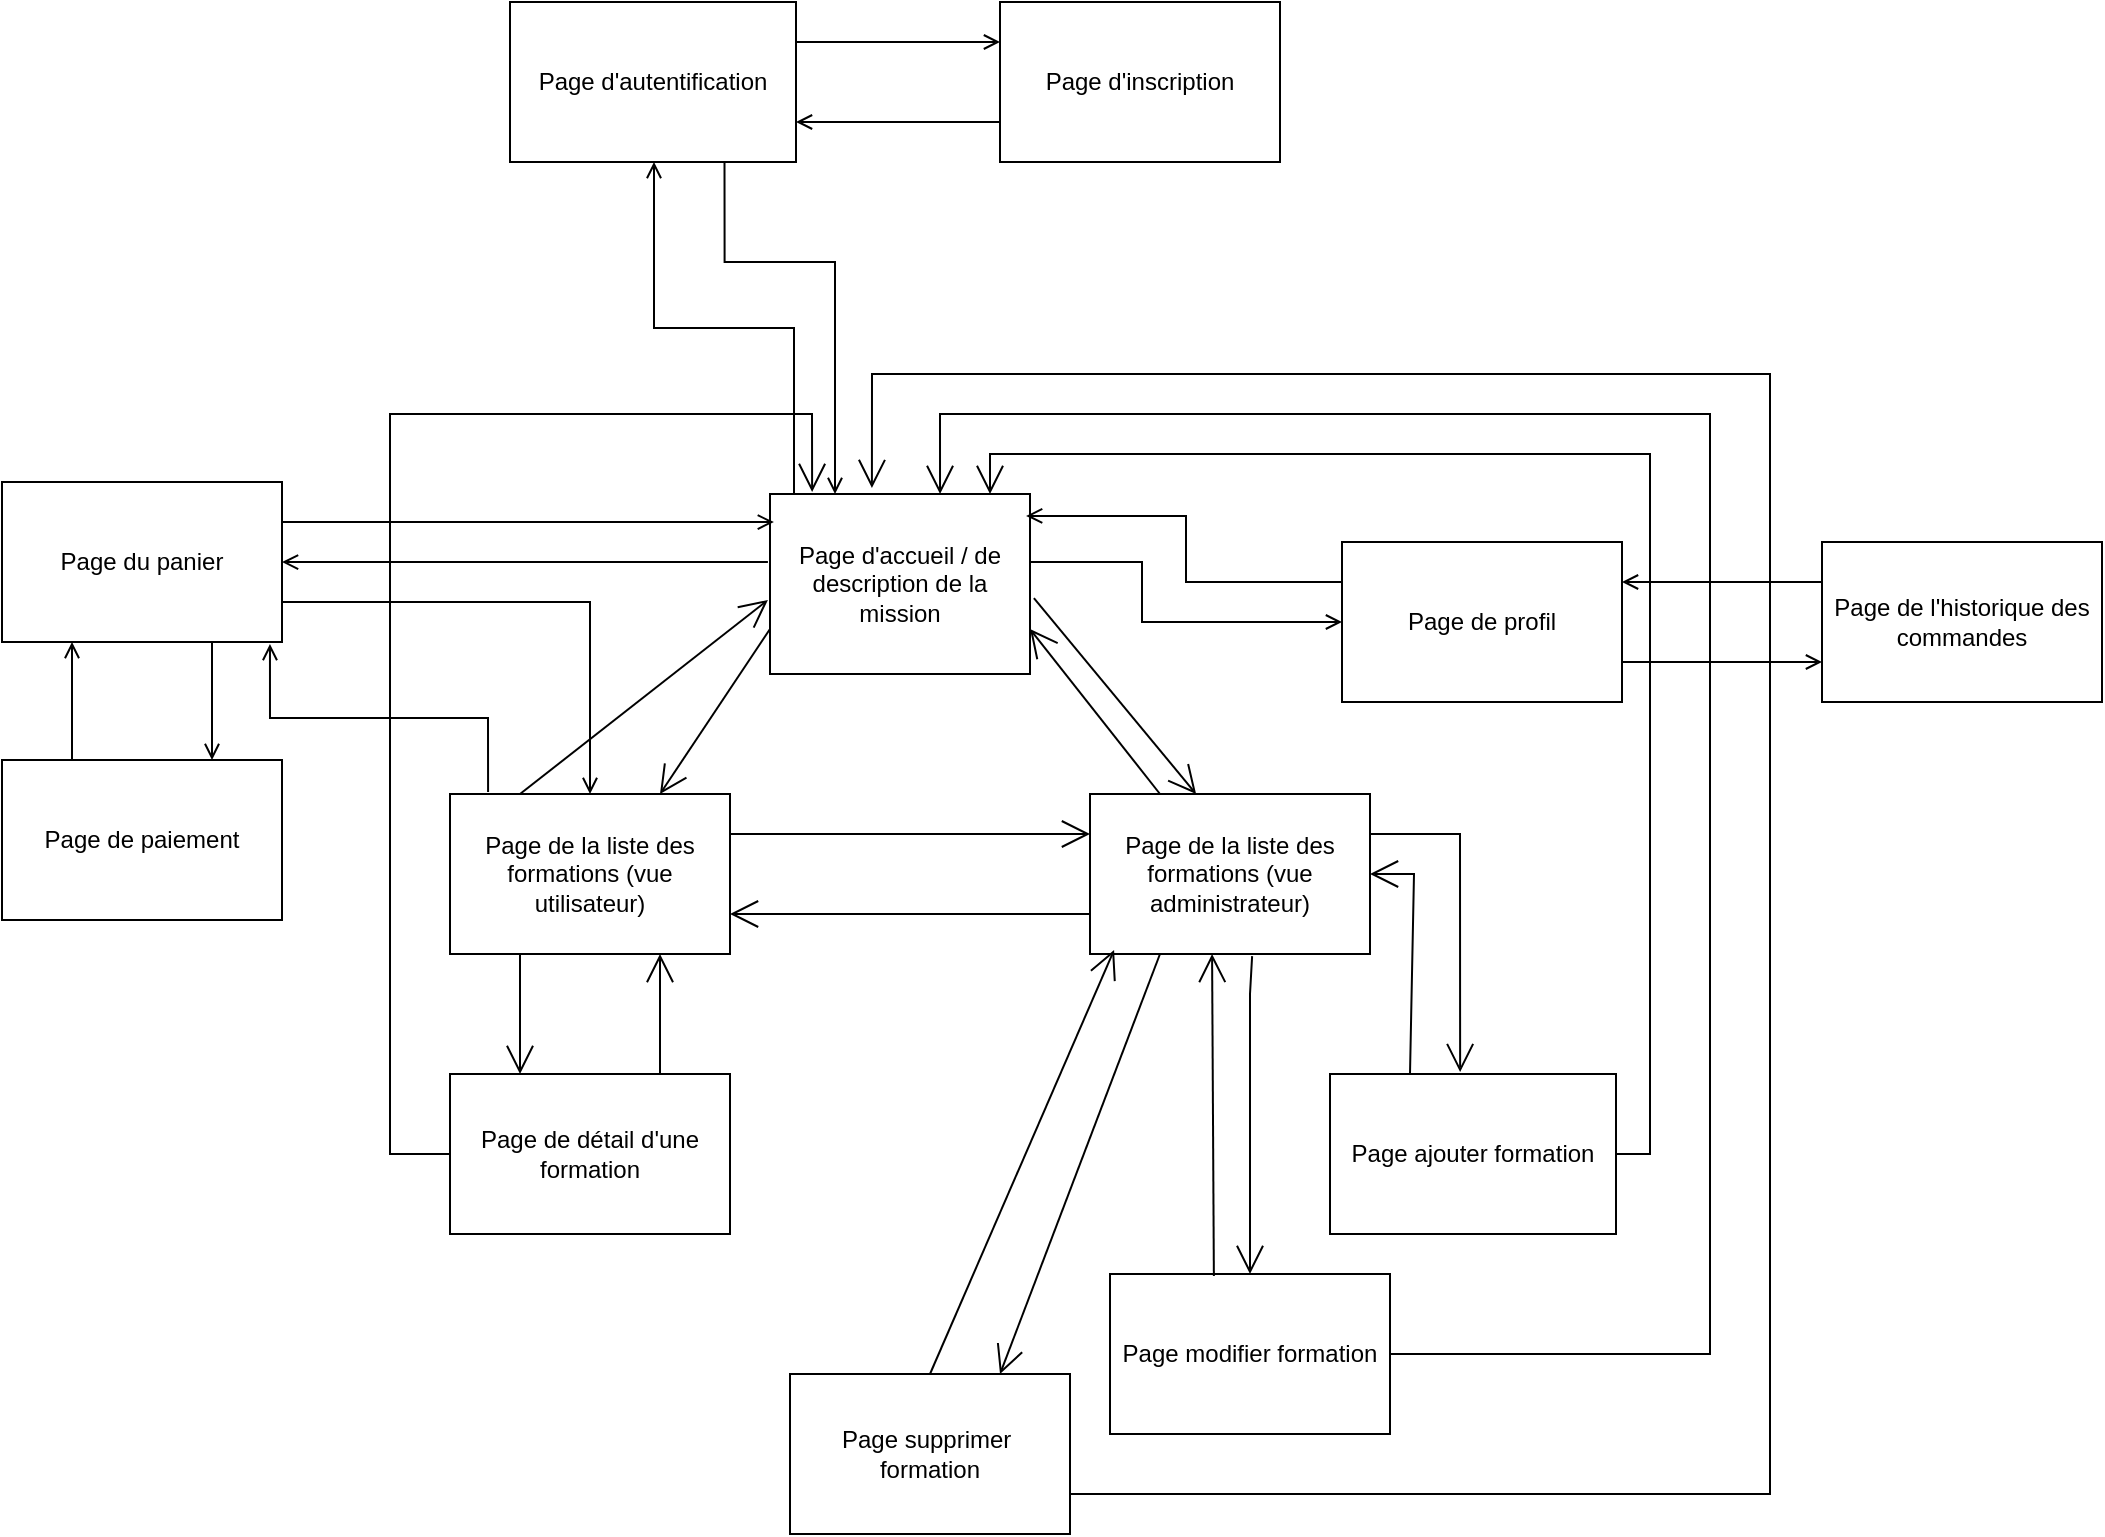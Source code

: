 <mxfile version="22.0.4" type="device">
  <diagram name="Page-1" id="wJ_tYUZF0zeBkKufBWIY">
    <mxGraphModel dx="584" dy="-322" grid="1" gridSize="10" guides="1" tooltips="1" connect="1" arrows="1" fold="1" page="1" pageScale="1" pageWidth="850" pageHeight="1100" math="0" shadow="0">
      <root>
        <mxCell id="0" />
        <mxCell id="1" parent="0" />
        <mxCell id="63dwXI5s0MUpZuePv3ob-26" style="edgeStyle=orthogonalEdgeStyle;rounded=0;orthogonalLoop=1;jettySize=auto;html=1;exitX=0;exitY=0;exitDx=0;exitDy=0;endArrow=open;endFill=0;" parent="1" source="63dwXI5s0MUpZuePv3ob-27" target="63dwXI5s0MUpZuePv3ob-64" edge="1">
          <mxGeometry relative="1" as="geometry">
            <Array as="points">
              <mxPoint x="1286" y="1776" />
              <mxPoint x="1286" y="1693" />
              <mxPoint x="1216" y="1693" />
            </Array>
          </mxGeometry>
        </mxCell>
        <mxCell id="63dwXI5s0MUpZuePv3ob-66" style="edgeStyle=orthogonalEdgeStyle;rounded=0;orthogonalLoop=1;jettySize=auto;html=1;exitX=-0.008;exitY=0.378;exitDx=0;exitDy=0;exitPerimeter=0;endArrow=open;endFill=0;" parent="1" source="63dwXI5s0MUpZuePv3ob-27" target="63dwXI5s0MUpZuePv3ob-57" edge="1">
          <mxGeometry relative="1" as="geometry" />
        </mxCell>
        <mxCell id="63dwXI5s0MUpZuePv3ob-72" style="edgeStyle=orthogonalEdgeStyle;rounded=0;orthogonalLoop=1;jettySize=auto;html=1;exitX=1;exitY=0.5;exitDx=0;exitDy=0;entryX=0;entryY=0.5;entryDx=0;entryDy=0;endArrow=open;endFill=0;" parent="1" source="63dwXI5s0MUpZuePv3ob-27" target="63dwXI5s0MUpZuePv3ob-59" edge="1">
          <mxGeometry relative="1" as="geometry">
            <Array as="points">
              <mxPoint x="1404" y="1810" />
              <mxPoint x="1460" y="1810" />
              <mxPoint x="1460" y="1840" />
            </Array>
          </mxGeometry>
        </mxCell>
        <mxCell id="63dwXI5s0MUpZuePv3ob-27" value="Page d&#39;accueil / de description de la mission" style="html=1;whiteSpace=wrap;" parent="1" vertex="1">
          <mxGeometry x="1274" y="1776" width="130" height="90" as="geometry" />
        </mxCell>
        <mxCell id="63dwXI5s0MUpZuePv3ob-28" value="Page de la liste des formations (vue utilisateur)" style="html=1;whiteSpace=wrap;" parent="1" vertex="1">
          <mxGeometry x="1114" y="1926" width="140" height="80" as="geometry" />
        </mxCell>
        <mxCell id="63dwXI5s0MUpZuePv3ob-29" value="Page de détail d&#39;une formation" style="html=1;whiteSpace=wrap;" parent="1" vertex="1">
          <mxGeometry x="1114" y="2066" width="140" height="80" as="geometry" />
        </mxCell>
        <mxCell id="63dwXI5s0MUpZuePv3ob-30" value="Page de la liste des formations (vue administrateur)" style="html=1;whiteSpace=wrap;" parent="1" vertex="1">
          <mxGeometry x="1434" y="1926" width="140" height="80" as="geometry" />
        </mxCell>
        <mxCell id="63dwXI5s0MUpZuePv3ob-31" value="" style="endArrow=open;endFill=1;endSize=12;html=1;rounded=0;entryX=0.25;entryY=0;entryDx=0;entryDy=0;exitX=0.25;exitY=1;exitDx=0;exitDy=0;" parent="1" source="63dwXI5s0MUpZuePv3ob-28" target="63dwXI5s0MUpZuePv3ob-29" edge="1">
          <mxGeometry width="160" relative="1" as="geometry">
            <mxPoint x="1234" y="2036" as="sourcePoint" />
            <mxPoint x="1394" y="2036" as="targetPoint" />
          </mxGeometry>
        </mxCell>
        <mxCell id="63dwXI5s0MUpZuePv3ob-32" value="" style="endArrow=open;endFill=1;endSize=12;html=1;rounded=0;exitX=0.75;exitY=0;exitDx=0;exitDy=0;entryX=0.75;entryY=1;entryDx=0;entryDy=0;" parent="1" source="63dwXI5s0MUpZuePv3ob-29" target="63dwXI5s0MUpZuePv3ob-28" edge="1">
          <mxGeometry width="160" relative="1" as="geometry">
            <mxPoint x="1314" y="2026" as="sourcePoint" />
            <mxPoint x="1474" y="2026" as="targetPoint" />
          </mxGeometry>
        </mxCell>
        <mxCell id="63dwXI5s0MUpZuePv3ob-33" value="" style="endArrow=open;endFill=1;endSize=12;html=1;rounded=0;exitX=0;exitY=0.5;exitDx=0;exitDy=0;entryX=0.162;entryY=-0.011;entryDx=0;entryDy=0;entryPerimeter=0;" parent="1" source="63dwXI5s0MUpZuePv3ob-29" target="63dwXI5s0MUpZuePv3ob-27" edge="1">
          <mxGeometry width="160" relative="1" as="geometry">
            <mxPoint x="1254" y="2006" as="sourcePoint" />
            <mxPoint x="1414" y="2006" as="targetPoint" />
            <Array as="points">
              <mxPoint x="1084" y="2106" />
              <mxPoint x="1084" y="1736" />
              <mxPoint x="1295" y="1736" />
            </Array>
          </mxGeometry>
        </mxCell>
        <mxCell id="63dwXI5s0MUpZuePv3ob-34" value="" style="endArrow=open;endFill=1;endSize=12;html=1;rounded=0;exitX=0.25;exitY=0;exitDx=0;exitDy=0;entryX=-0.008;entryY=0.589;entryDx=0;entryDy=0;entryPerimeter=0;" parent="1" source="63dwXI5s0MUpZuePv3ob-28" target="63dwXI5s0MUpZuePv3ob-27" edge="1">
          <mxGeometry width="160" relative="1" as="geometry">
            <mxPoint x="1254" y="2006" as="sourcePoint" />
            <mxPoint x="1414" y="2006" as="targetPoint" />
          </mxGeometry>
        </mxCell>
        <mxCell id="63dwXI5s0MUpZuePv3ob-35" value="" style="endArrow=open;endFill=1;endSize=12;html=1;rounded=0;exitX=0;exitY=0.75;exitDx=0;exitDy=0;entryX=0.75;entryY=0;entryDx=0;entryDy=0;" parent="1" source="63dwXI5s0MUpZuePv3ob-27" target="63dwXI5s0MUpZuePv3ob-28" edge="1">
          <mxGeometry width="160" relative="1" as="geometry">
            <mxPoint x="1254" y="2006" as="sourcePoint" />
            <mxPoint x="1414" y="2006" as="targetPoint" />
          </mxGeometry>
        </mxCell>
        <mxCell id="63dwXI5s0MUpZuePv3ob-36" value="" style="endArrow=open;endFill=1;endSize=12;html=1;rounded=0;entryX=0.379;entryY=0;entryDx=0;entryDy=0;exitX=1.015;exitY=0.578;exitDx=0;exitDy=0;exitPerimeter=0;entryPerimeter=0;" parent="1" source="63dwXI5s0MUpZuePv3ob-27" target="63dwXI5s0MUpZuePv3ob-30" edge="1">
          <mxGeometry width="160" relative="1" as="geometry">
            <mxPoint x="1414" y="1796" as="sourcePoint" />
            <mxPoint x="1414" y="2006" as="targetPoint" />
          </mxGeometry>
        </mxCell>
        <mxCell id="63dwXI5s0MUpZuePv3ob-37" value="" style="endArrow=open;endFill=1;endSize=12;html=1;rounded=0;entryX=1;entryY=0.75;entryDx=0;entryDy=0;exitX=0.25;exitY=0;exitDx=0;exitDy=0;" parent="1" source="63dwXI5s0MUpZuePv3ob-30" target="63dwXI5s0MUpZuePv3ob-27" edge="1">
          <mxGeometry width="160" relative="1" as="geometry">
            <mxPoint x="1254" y="2006" as="sourcePoint" />
            <mxPoint x="1414" y="2006" as="targetPoint" />
          </mxGeometry>
        </mxCell>
        <mxCell id="63dwXI5s0MUpZuePv3ob-38" value="" style="endArrow=open;endFill=1;endSize=12;html=1;rounded=0;exitX=1;exitY=0.25;exitDx=0;exitDy=0;entryX=0;entryY=0.25;entryDx=0;entryDy=0;" parent="1" source="63dwXI5s0MUpZuePv3ob-28" target="63dwXI5s0MUpZuePv3ob-30" edge="1">
          <mxGeometry width="160" relative="1" as="geometry">
            <mxPoint x="1254" y="2036" as="sourcePoint" />
            <mxPoint x="1414" y="2036" as="targetPoint" />
          </mxGeometry>
        </mxCell>
        <mxCell id="63dwXI5s0MUpZuePv3ob-39" value="" style="endArrow=open;endFill=1;endSize=12;html=1;rounded=0;exitX=0;exitY=0.75;exitDx=0;exitDy=0;entryX=1;entryY=0.75;entryDx=0;entryDy=0;" parent="1" source="63dwXI5s0MUpZuePv3ob-30" target="63dwXI5s0MUpZuePv3ob-28" edge="1">
          <mxGeometry width="160" relative="1" as="geometry">
            <mxPoint x="1254" y="2066" as="sourcePoint" />
            <mxPoint x="1414" y="2066" as="targetPoint" />
          </mxGeometry>
        </mxCell>
        <mxCell id="63dwXI5s0MUpZuePv3ob-40" value="Page ajouter formation" style="html=1;whiteSpace=wrap;" parent="1" vertex="1">
          <mxGeometry x="1554" y="2066" width="143" height="80" as="geometry" />
        </mxCell>
        <mxCell id="63dwXI5s0MUpZuePv3ob-41" value="&lt;div&gt;Page supprimer&amp;nbsp;&lt;/div&gt;&lt;div&gt;formation&lt;/div&gt;" style="html=1;whiteSpace=wrap;gradientColor=none;" parent="1" vertex="1">
          <mxGeometry x="1284" y="2216" width="140" height="80" as="geometry" />
        </mxCell>
        <mxCell id="63dwXI5s0MUpZuePv3ob-42" value="Page modifier formation" style="html=1;whiteSpace=wrap;" parent="1" vertex="1">
          <mxGeometry x="1444" y="2166" width="140" height="80" as="geometry" />
        </mxCell>
        <mxCell id="63dwXI5s0MUpZuePv3ob-43" value="" style="endArrow=open;endFill=1;endSize=12;html=1;rounded=0;exitX=1;exitY=0.25;exitDx=0;exitDy=0;entryX=0.455;entryY=-0.012;entryDx=0;entryDy=0;entryPerimeter=0;" parent="1" source="63dwXI5s0MUpZuePv3ob-30" target="63dwXI5s0MUpZuePv3ob-40" edge="1">
          <mxGeometry width="160" relative="1" as="geometry">
            <mxPoint x="1254" y="2066" as="sourcePoint" />
            <mxPoint x="1414" y="2066" as="targetPoint" />
            <Array as="points">
              <mxPoint x="1619" y="1946" />
            </Array>
          </mxGeometry>
        </mxCell>
        <mxCell id="63dwXI5s0MUpZuePv3ob-44" value="" style="endArrow=open;endFill=1;endSize=12;html=1;rounded=0;exitX=0.579;exitY=1.013;exitDx=0;exitDy=0;entryX=0.5;entryY=0;entryDx=0;entryDy=0;exitPerimeter=0;" parent="1" source="63dwXI5s0MUpZuePv3ob-30" target="63dwXI5s0MUpZuePv3ob-42" edge="1">
          <mxGeometry width="160" relative="1" as="geometry">
            <mxPoint x="1324" y="2166" as="sourcePoint" />
            <mxPoint x="1484" y="2166" as="targetPoint" />
            <Array as="points">
              <mxPoint x="1514" y="2026" />
            </Array>
          </mxGeometry>
        </mxCell>
        <mxCell id="63dwXI5s0MUpZuePv3ob-45" value="" style="endArrow=open;endFill=1;endSize=12;html=1;rounded=0;entryX=1;entryY=0.5;entryDx=0;entryDy=0;" parent="1" target="63dwXI5s0MUpZuePv3ob-30" edge="1">
          <mxGeometry width="160" relative="1" as="geometry">
            <mxPoint x="1594" y="2066" as="sourcePoint" />
            <mxPoint x="1414" y="2066" as="targetPoint" />
            <Array as="points">
              <mxPoint x="1596" y="1966" />
            </Array>
          </mxGeometry>
        </mxCell>
        <mxCell id="63dwXI5s0MUpZuePv3ob-46" value="" style="endArrow=open;endFill=1;endSize=12;html=1;rounded=0;entryX=0.436;entryY=1;entryDx=0;entryDy=0;entryPerimeter=0;exitX=0.371;exitY=0.013;exitDx=0;exitDy=0;exitPerimeter=0;" parent="1" source="63dwXI5s0MUpZuePv3ob-42" target="63dwXI5s0MUpZuePv3ob-30" edge="1">
          <mxGeometry width="160" relative="1" as="geometry">
            <mxPoint x="1254" y="2066" as="sourcePoint" />
            <mxPoint x="1414" y="2066" as="targetPoint" />
          </mxGeometry>
        </mxCell>
        <mxCell id="63dwXI5s0MUpZuePv3ob-47" value="" style="endArrow=open;endFill=1;endSize=12;html=1;rounded=0;exitX=0.25;exitY=1;exitDx=0;exitDy=0;entryX=0.75;entryY=0;entryDx=0;entryDy=0;" parent="1" source="63dwXI5s0MUpZuePv3ob-30" target="63dwXI5s0MUpZuePv3ob-41" edge="1">
          <mxGeometry width="160" relative="1" as="geometry">
            <mxPoint x="1254" y="2066" as="sourcePoint" />
            <mxPoint x="1414" y="2066" as="targetPoint" />
          </mxGeometry>
        </mxCell>
        <mxCell id="63dwXI5s0MUpZuePv3ob-48" value="" style="endArrow=open;endFill=1;endSize=12;html=1;rounded=0;exitX=0.5;exitY=0;exitDx=0;exitDy=0;entryX=0.086;entryY=0.975;entryDx=0;entryDy=0;entryPerimeter=0;" parent="1" source="63dwXI5s0MUpZuePv3ob-41" target="63dwXI5s0MUpZuePv3ob-30" edge="1">
          <mxGeometry width="160" relative="1" as="geometry">
            <mxPoint x="1254" y="2066" as="sourcePoint" />
            <mxPoint x="1414" y="2066" as="targetPoint" />
          </mxGeometry>
        </mxCell>
        <mxCell id="63dwXI5s0MUpZuePv3ob-49" value="" style="endArrow=open;endFill=1;endSize=12;html=1;rounded=0;exitX=1;exitY=0.5;exitDx=0;exitDy=0;" parent="1" source="63dwXI5s0MUpZuePv3ob-40" edge="1">
          <mxGeometry width="160" relative="1" as="geometry">
            <mxPoint x="1254" y="2066" as="sourcePoint" />
            <mxPoint x="1384" y="1776" as="targetPoint" />
            <Array as="points">
              <mxPoint x="1714" y="2106" />
              <mxPoint x="1714" y="1756" />
              <mxPoint x="1384" y="1756" />
            </Array>
          </mxGeometry>
        </mxCell>
        <mxCell id="63dwXI5s0MUpZuePv3ob-50" value="" style="endArrow=open;endFill=1;endSize=12;html=1;rounded=0;exitX=1;exitY=0.5;exitDx=0;exitDy=0;entryX=0.654;entryY=0;entryDx=0;entryDy=0;entryPerimeter=0;" parent="1" source="63dwXI5s0MUpZuePv3ob-42" target="63dwXI5s0MUpZuePv3ob-27" edge="1">
          <mxGeometry width="160" relative="1" as="geometry">
            <mxPoint x="1254" y="2066" as="sourcePoint" />
            <mxPoint x="1414" y="2066" as="targetPoint" />
            <Array as="points">
              <mxPoint x="1744" y="2206" />
              <mxPoint x="1744" y="1736" />
              <mxPoint x="1359" y="1736" />
            </Array>
          </mxGeometry>
        </mxCell>
        <mxCell id="63dwXI5s0MUpZuePv3ob-51" value="" style="endArrow=open;endFill=1;endSize=12;html=1;rounded=0;exitX=1;exitY=0.75;exitDx=0;exitDy=0;entryX=0.392;entryY=-0.033;entryDx=0;entryDy=0;entryPerimeter=0;" parent="1" source="63dwXI5s0MUpZuePv3ob-41" target="63dwXI5s0MUpZuePv3ob-27" edge="1">
          <mxGeometry width="160" relative="1" as="geometry">
            <mxPoint x="1254" y="2016" as="sourcePoint" />
            <mxPoint x="1414" y="2016" as="targetPoint" />
            <Array as="points">
              <mxPoint x="1774" y="2276" />
              <mxPoint x="1774" y="1716" />
              <mxPoint x="1325" y="1716" />
            </Array>
          </mxGeometry>
        </mxCell>
        <mxCell id="63dwXI5s0MUpZuePv3ob-52" style="edgeStyle=orthogonalEdgeStyle;rounded=0;orthogonalLoop=1;jettySize=auto;html=1;exitX=0.25;exitY=0;exitDx=0;exitDy=0;entryX=0.25;entryY=1;entryDx=0;entryDy=0;endArrow=open;endFill=0;" parent="1" source="63dwXI5s0MUpZuePv3ob-53" target="63dwXI5s0MUpZuePv3ob-57" edge="1">
          <mxGeometry relative="1" as="geometry" />
        </mxCell>
        <mxCell id="63dwXI5s0MUpZuePv3ob-53" value="Page de paiement" style="html=1;whiteSpace=wrap;" parent="1" vertex="1">
          <mxGeometry x="890" y="1909" width="140" height="80" as="geometry" />
        </mxCell>
        <mxCell id="63dwXI5s0MUpZuePv3ob-54" style="edgeStyle=orthogonalEdgeStyle;rounded=0;orthogonalLoop=1;jettySize=auto;html=1;exitX=0;exitY=0.25;exitDx=0;exitDy=0;entryX=1;entryY=0.25;entryDx=0;entryDy=0;endArrow=open;endFill=0;" parent="1" source="63dwXI5s0MUpZuePv3ob-55" target="63dwXI5s0MUpZuePv3ob-59" edge="1">
          <mxGeometry relative="1" as="geometry" />
        </mxCell>
        <mxCell id="63dwXI5s0MUpZuePv3ob-55" value="Page de l&#39;historique des commandes" style="html=1;whiteSpace=wrap;" parent="1" vertex="1">
          <mxGeometry x="1800" y="1800" width="140" height="80" as="geometry" />
        </mxCell>
        <mxCell id="63dwXI5s0MUpZuePv3ob-56" style="edgeStyle=orthogonalEdgeStyle;rounded=0;orthogonalLoop=1;jettySize=auto;html=1;exitX=0.75;exitY=1;exitDx=0;exitDy=0;endArrow=open;endFill=0;entryX=0.75;entryY=0;entryDx=0;entryDy=0;" parent="1" source="63dwXI5s0MUpZuePv3ob-57" target="63dwXI5s0MUpZuePv3ob-53" edge="1">
          <mxGeometry relative="1" as="geometry">
            <Array as="points">
              <mxPoint x="995" y="1861" />
              <mxPoint x="995" y="1861" />
            </Array>
          </mxGeometry>
        </mxCell>
        <mxCell id="63dwXI5s0MUpZuePv3ob-68" style="edgeStyle=orthogonalEdgeStyle;rounded=0;orthogonalLoop=1;jettySize=auto;html=1;exitX=1;exitY=0.75;exitDx=0;exitDy=0;entryX=0.5;entryY=0;entryDx=0;entryDy=0;endArrow=open;endFill=0;" parent="1" source="63dwXI5s0MUpZuePv3ob-57" target="63dwXI5s0MUpZuePv3ob-28" edge="1">
          <mxGeometry relative="1" as="geometry" />
        </mxCell>
        <mxCell id="63dwXI5s0MUpZuePv3ob-57" value="Page du panier" style="html=1;whiteSpace=wrap;" parent="1" vertex="1">
          <mxGeometry x="890" y="1770" width="140" height="80" as="geometry" />
        </mxCell>
        <mxCell id="63dwXI5s0MUpZuePv3ob-58" style="edgeStyle=orthogonalEdgeStyle;rounded=0;orthogonalLoop=1;jettySize=auto;html=1;exitX=1;exitY=0.75;exitDx=0;exitDy=0;entryX=0;entryY=0.75;entryDx=0;entryDy=0;endArrow=open;endFill=0;" parent="1" source="63dwXI5s0MUpZuePv3ob-59" target="63dwXI5s0MUpZuePv3ob-55" edge="1">
          <mxGeometry relative="1" as="geometry" />
        </mxCell>
        <mxCell id="63dwXI5s0MUpZuePv3ob-59" value="Page de profil" style="html=1;whiteSpace=wrap;" parent="1" vertex="1">
          <mxGeometry x="1560" y="1800" width="140" height="80" as="geometry" />
        </mxCell>
        <mxCell id="63dwXI5s0MUpZuePv3ob-60" style="edgeStyle=orthogonalEdgeStyle;rounded=0;orthogonalLoop=1;jettySize=auto;html=1;exitX=0;exitY=0.75;exitDx=0;exitDy=0;entryX=1;entryY=0.75;entryDx=0;entryDy=0;endArrow=open;endFill=0;" parent="1" source="63dwXI5s0MUpZuePv3ob-61" target="63dwXI5s0MUpZuePv3ob-64" edge="1">
          <mxGeometry relative="1" as="geometry" />
        </mxCell>
        <mxCell id="63dwXI5s0MUpZuePv3ob-61" value="Page d&#39;inscription" style="html=1;whiteSpace=wrap;" parent="1" vertex="1">
          <mxGeometry x="1389" y="1530" width="140" height="80" as="geometry" />
        </mxCell>
        <mxCell id="63dwXI5s0MUpZuePv3ob-62" style="edgeStyle=orthogonalEdgeStyle;rounded=0;orthogonalLoop=1;jettySize=auto;html=1;exitX=1;exitY=0.25;exitDx=0;exitDy=0;entryX=0;entryY=0.25;entryDx=0;entryDy=0;endArrow=open;endFill=0;" parent="1" source="63dwXI5s0MUpZuePv3ob-64" target="63dwXI5s0MUpZuePv3ob-61" edge="1">
          <mxGeometry relative="1" as="geometry" />
        </mxCell>
        <mxCell id="63dwXI5s0MUpZuePv3ob-63" style="edgeStyle=orthogonalEdgeStyle;rounded=0;orthogonalLoop=1;jettySize=auto;html=1;exitX=0.75;exitY=1;exitDx=0;exitDy=0;entryX=0.25;entryY=0;entryDx=0;entryDy=0;endArrow=open;endFill=0;" parent="1" source="63dwXI5s0MUpZuePv3ob-64" target="63dwXI5s0MUpZuePv3ob-27" edge="1">
          <mxGeometry relative="1" as="geometry">
            <Array as="points">
              <mxPoint x="1251" y="1660" />
              <mxPoint x="1307" y="1660" />
            </Array>
          </mxGeometry>
        </mxCell>
        <mxCell id="63dwXI5s0MUpZuePv3ob-64" value="Page d&#39;autentification" style="html=1;whiteSpace=wrap;" parent="1" vertex="1">
          <mxGeometry x="1144" y="1530" width="143" height="80" as="geometry" />
        </mxCell>
        <mxCell id="63dwXI5s0MUpZuePv3ob-65" style="edgeStyle=orthogonalEdgeStyle;rounded=0;orthogonalLoop=1;jettySize=auto;html=1;exitX=1;exitY=0.25;exitDx=0;exitDy=0;entryX=0.015;entryY=0.156;entryDx=0;entryDy=0;entryPerimeter=0;endArrow=open;endFill=0;" parent="1" source="63dwXI5s0MUpZuePv3ob-57" target="63dwXI5s0MUpZuePv3ob-27" edge="1">
          <mxGeometry relative="1" as="geometry" />
        </mxCell>
        <mxCell id="63dwXI5s0MUpZuePv3ob-69" style="edgeStyle=orthogonalEdgeStyle;rounded=0;orthogonalLoop=1;jettySize=auto;html=1;exitX=0.136;exitY=-0.012;exitDx=0;exitDy=0;entryX=0.957;entryY=1.013;entryDx=0;entryDy=0;entryPerimeter=0;exitPerimeter=0;endArrow=open;endFill=0;" parent="1" source="63dwXI5s0MUpZuePv3ob-28" target="63dwXI5s0MUpZuePv3ob-57" edge="1">
          <mxGeometry relative="1" as="geometry" />
        </mxCell>
        <mxCell id="63dwXI5s0MUpZuePv3ob-70" style="edgeStyle=orthogonalEdgeStyle;rounded=0;orthogonalLoop=1;jettySize=auto;html=1;exitX=0;exitY=0.25;exitDx=0;exitDy=0;entryX=0.985;entryY=0.122;entryDx=0;entryDy=0;entryPerimeter=0;endArrow=open;endFill=0;" parent="1" source="63dwXI5s0MUpZuePv3ob-59" target="63dwXI5s0MUpZuePv3ob-27" edge="1">
          <mxGeometry relative="1" as="geometry" />
        </mxCell>
      </root>
    </mxGraphModel>
  </diagram>
</mxfile>
